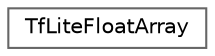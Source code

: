digraph "Graphical Class Hierarchy"
{
 // LATEX_PDF_SIZE
  bgcolor="transparent";
  edge [fontname=Helvetica,fontsize=10,labelfontname=Helvetica,labelfontsize=10];
  node [fontname=Helvetica,fontsize=10,shape=box,height=0.2,width=0.4];
  rankdir="LR";
  Node0 [id="Node000000",label="TfLiteFloatArray",height=0.2,width=0.4,color="grey40", fillcolor="white", style="filled",URL="$struct_tf_lite_float_array.html",tooltip="Fixed size list of floats. Used for per-channel quantization."];
}
